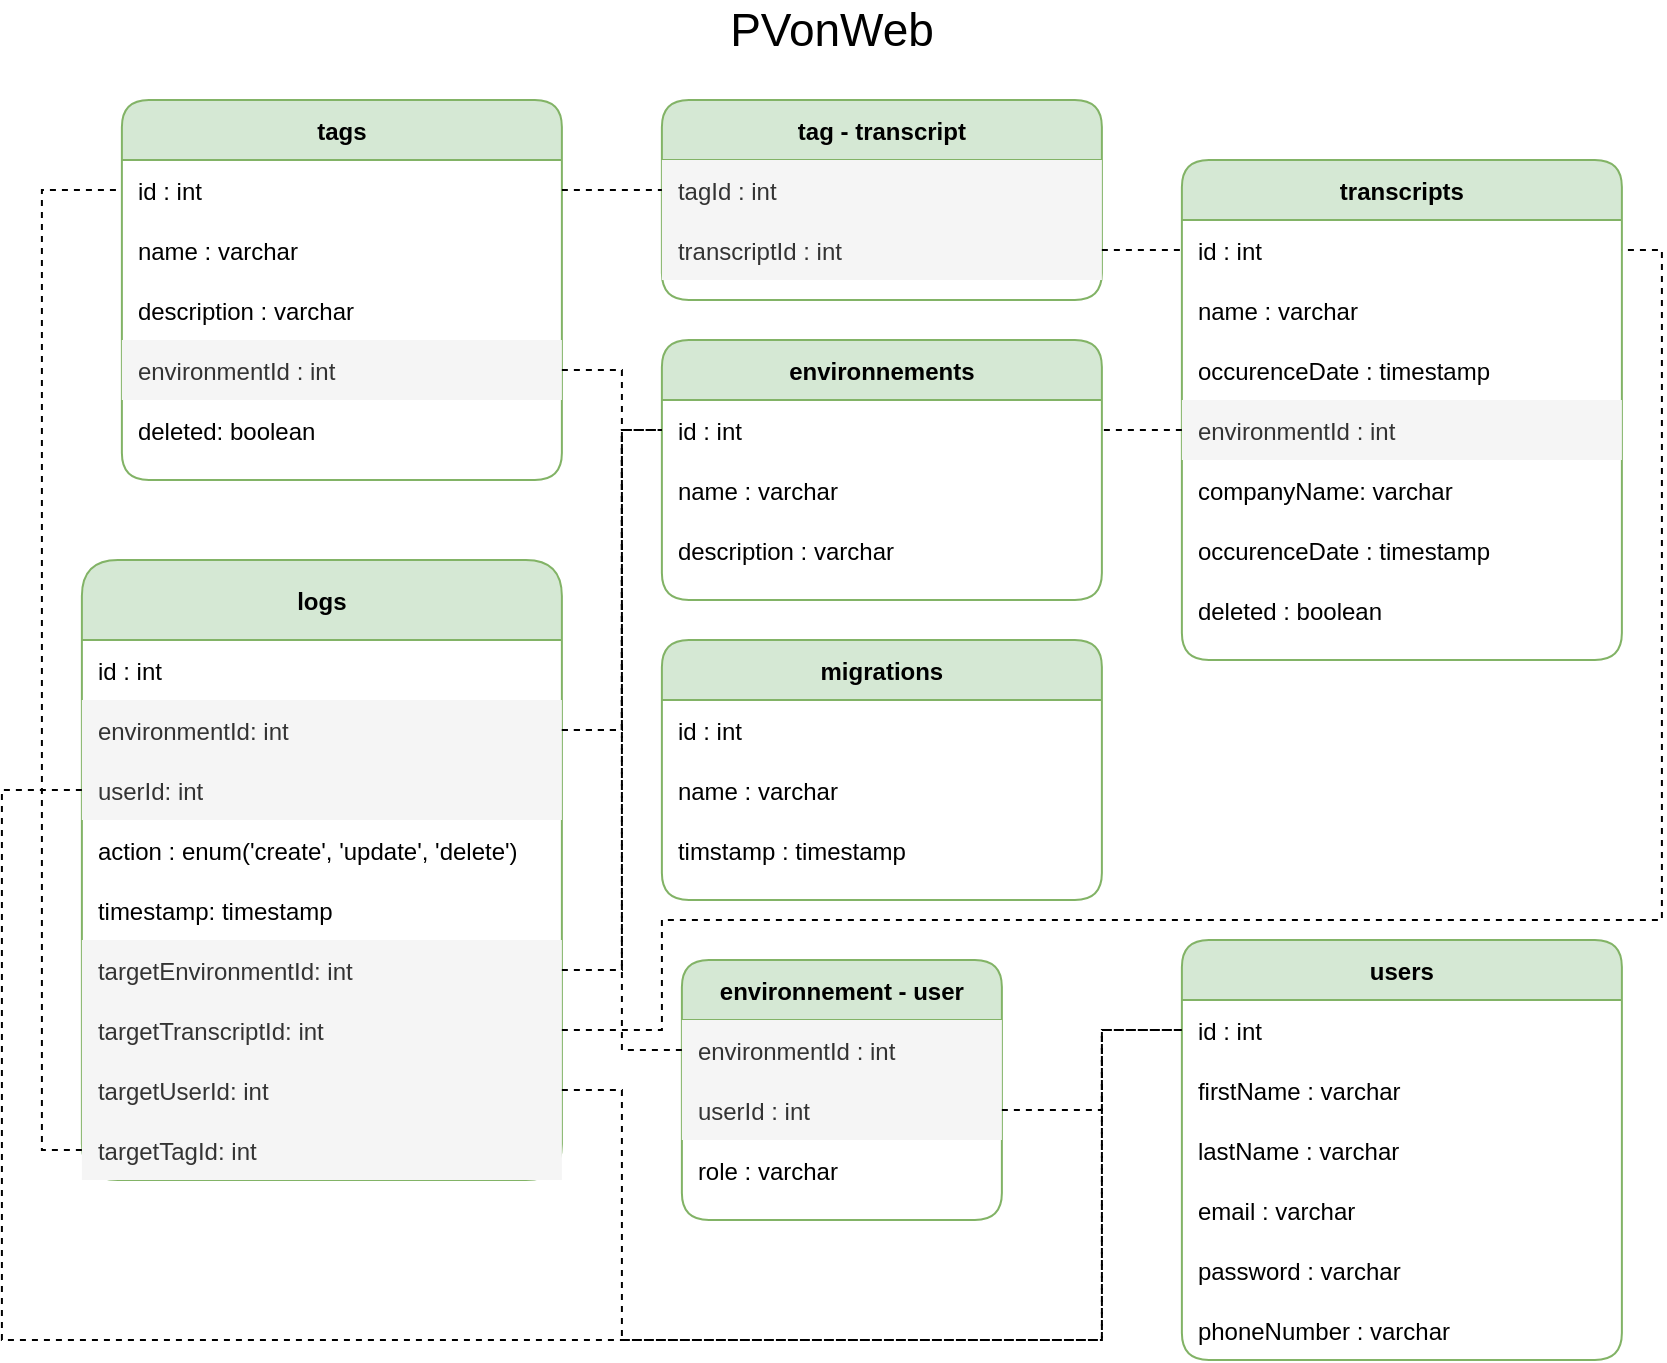 <mxfile version="21.1.8" type="device">
  <diagram id="R2lEEEUBdFMjLlhIrx00" name="Page-1">
    <mxGraphModel dx="1687" dy="934" grid="1" gridSize="10" guides="1" tooltips="1" connect="1" arrows="1" fold="1" page="1" pageScale="1" pageWidth="850" pageHeight="1100" math="0" shadow="0" extFonts="Permanent Marker^https://fonts.googleapis.com/css?family=Permanent+Marker">
      <root>
        <mxCell id="0" />
        <mxCell id="1" parent="0" />
        <mxCell id="C-vyLk0tnHw3VtMMgP7b-23" value="users" style="shape=table;startSize=30;container=1;collapsible=1;childLayout=tableLayout;fixedRows=1;rowLines=0;fontStyle=1;align=center;resizeLast=1;rounded=1;fillColor=#d5e8d4;strokeColor=#82b366;swimlaneLine=1;swimlaneFillColor=default;" parent="1" vertex="1">
          <mxGeometry x="599.94" y="480" width="220" height="210" as="geometry" />
        </mxCell>
        <mxCell id="C-vyLk0tnHw3VtMMgP7b-27" value="" style="shape=partialRectangle;collapsible=0;dropTarget=0;pointerEvents=0;fillColor=none;points=[[0,0.5],[1,0.5]];portConstraint=eastwest;top=0;left=0;right=0;bottom=0;" parent="C-vyLk0tnHw3VtMMgP7b-23" vertex="1">
          <mxGeometry y="30" width="220" height="30" as="geometry" />
        </mxCell>
        <mxCell id="C-vyLk0tnHw3VtMMgP7b-29" value="id : int" style="shape=partialRectangle;overflow=hidden;connectable=0;fillColor=none;top=0;left=0;bottom=0;right=0;align=left;spacingLeft=6;" parent="C-vyLk0tnHw3VtMMgP7b-27" vertex="1">
          <mxGeometry width="220" height="30" as="geometry">
            <mxRectangle width="220" height="30" as="alternateBounds" />
          </mxGeometry>
        </mxCell>
        <mxCell id="XOmV6FHvG9RzrbjpGp2Q-1" style="shape=partialRectangle;collapsible=0;dropTarget=0;pointerEvents=0;fillColor=none;points=[[0,0.5],[1,0.5]];portConstraint=eastwest;top=0;left=0;right=0;bottom=0;" parent="C-vyLk0tnHw3VtMMgP7b-23" vertex="1">
          <mxGeometry y="60" width="220" height="30" as="geometry" />
        </mxCell>
        <mxCell id="XOmV6FHvG9RzrbjpGp2Q-2" value="firstName : varchar" style="shape=partialRectangle;overflow=hidden;connectable=0;fillColor=none;top=0;left=0;bottom=0;right=0;align=left;spacingLeft=6;" parent="XOmV6FHvG9RzrbjpGp2Q-1" vertex="1">
          <mxGeometry width="220" height="30" as="geometry">
            <mxRectangle width="220" height="30" as="alternateBounds" />
          </mxGeometry>
        </mxCell>
        <mxCell id="XOmV6FHvG9RzrbjpGp2Q-7" style="shape=partialRectangle;collapsible=0;dropTarget=0;pointerEvents=0;fillColor=none;points=[[0,0.5],[1,0.5]];portConstraint=eastwest;top=0;left=0;right=0;bottom=0;" parent="C-vyLk0tnHw3VtMMgP7b-23" vertex="1">
          <mxGeometry y="90" width="220" height="30" as="geometry" />
        </mxCell>
        <mxCell id="XOmV6FHvG9RzrbjpGp2Q-8" value="lastName : varchar" style="shape=partialRectangle;overflow=hidden;connectable=0;fillColor=none;top=0;left=0;bottom=0;right=0;align=left;spacingLeft=6;" parent="XOmV6FHvG9RzrbjpGp2Q-7" vertex="1">
          <mxGeometry width="220" height="30" as="geometry">
            <mxRectangle width="220" height="30" as="alternateBounds" />
          </mxGeometry>
        </mxCell>
        <mxCell id="XOmV6FHvG9RzrbjpGp2Q-5" style="shape=partialRectangle;collapsible=0;dropTarget=0;pointerEvents=0;fillColor=none;points=[[0,0.5],[1,0.5]];portConstraint=eastwest;top=0;left=0;right=0;bottom=0;" parent="C-vyLk0tnHw3VtMMgP7b-23" vertex="1">
          <mxGeometry y="120" width="220" height="30" as="geometry" />
        </mxCell>
        <mxCell id="XOmV6FHvG9RzrbjpGp2Q-6" value="email : varchar" style="shape=partialRectangle;overflow=hidden;connectable=0;fillColor=none;top=0;left=0;bottom=0;right=0;align=left;spacingLeft=6;" parent="XOmV6FHvG9RzrbjpGp2Q-5" vertex="1">
          <mxGeometry width="220" height="30" as="geometry">
            <mxRectangle width="220" height="30" as="alternateBounds" />
          </mxGeometry>
        </mxCell>
        <mxCell id="XOmV6FHvG9RzrbjpGp2Q-3" style="shape=partialRectangle;collapsible=0;dropTarget=0;pointerEvents=0;fillColor=none;points=[[0,0.5],[1,0.5]];portConstraint=eastwest;top=0;left=0;right=0;bottom=0;" parent="C-vyLk0tnHw3VtMMgP7b-23" vertex="1">
          <mxGeometry y="150" width="220" height="30" as="geometry" />
        </mxCell>
        <mxCell id="XOmV6FHvG9RzrbjpGp2Q-4" value="password : varchar" style="shape=partialRectangle;overflow=hidden;connectable=0;fillColor=none;top=0;left=0;bottom=0;right=0;align=left;spacingLeft=6;" parent="XOmV6FHvG9RzrbjpGp2Q-3" vertex="1">
          <mxGeometry width="220" height="30" as="geometry">
            <mxRectangle width="220" height="30" as="alternateBounds" />
          </mxGeometry>
        </mxCell>
        <mxCell id="WS94sjK1EqQb1p9_KVSN-3" style="shape=partialRectangle;collapsible=0;dropTarget=0;pointerEvents=0;fillColor=none;points=[[0,0.5],[1,0.5]];portConstraint=eastwest;top=0;left=0;right=0;bottom=0;" parent="C-vyLk0tnHw3VtMMgP7b-23" vertex="1">
          <mxGeometry y="180" width="220" height="30" as="geometry" />
        </mxCell>
        <mxCell id="WS94sjK1EqQb1p9_KVSN-4" value="phoneNumber : varchar" style="shape=partialRectangle;overflow=hidden;connectable=0;fillColor=none;top=0;left=0;bottom=0;right=0;align=left;spacingLeft=6;" parent="WS94sjK1EqQb1p9_KVSN-3" vertex="1">
          <mxGeometry width="220" height="30" as="geometry">
            <mxRectangle width="220" height="30" as="alternateBounds" />
          </mxGeometry>
        </mxCell>
        <mxCell id="XOmV6FHvG9RzrbjpGp2Q-9" value="transcripts" style="shape=table;startSize=30;container=1;collapsible=1;childLayout=tableLayout;fixedRows=1;rowLines=0;fontStyle=1;align=center;resizeLast=1;rounded=1;fillColor=#d5e8d4;strokeColor=#82b366;swimlaneLine=1;swimlaneFillColor=default;" parent="1" vertex="1">
          <mxGeometry x="599.94" y="90" width="220" height="250" as="geometry" />
        </mxCell>
        <mxCell id="XOmV6FHvG9RzrbjpGp2Q-10" value="" style="shape=partialRectangle;collapsible=0;dropTarget=0;pointerEvents=0;fillColor=none;points=[[0,0.5],[1,0.5]];portConstraint=eastwest;top=0;left=0;right=0;bottom=0;" parent="XOmV6FHvG9RzrbjpGp2Q-9" vertex="1">
          <mxGeometry y="30" width="220" height="30" as="geometry" />
        </mxCell>
        <mxCell id="XOmV6FHvG9RzrbjpGp2Q-11" value="id : int" style="shape=partialRectangle;overflow=hidden;connectable=0;fillColor=none;top=0;left=0;bottom=0;right=0;align=left;spacingLeft=6;" parent="XOmV6FHvG9RzrbjpGp2Q-10" vertex="1">
          <mxGeometry width="220" height="30" as="geometry">
            <mxRectangle width="220" height="30" as="alternateBounds" />
          </mxGeometry>
        </mxCell>
        <mxCell id="WS94sjK1EqQb1p9_KVSN-48" style="shape=partialRectangle;collapsible=0;dropTarget=0;pointerEvents=0;fillColor=none;points=[[0,0.5],[1,0.5]];portConstraint=eastwest;top=0;left=0;right=0;bottom=0;" parent="XOmV6FHvG9RzrbjpGp2Q-9" vertex="1">
          <mxGeometry y="60" width="220" height="30" as="geometry" />
        </mxCell>
        <mxCell id="WS94sjK1EqQb1p9_KVSN-49" value="name : varchar" style="shape=partialRectangle;overflow=hidden;connectable=0;fillColor=none;top=0;left=0;bottom=0;right=0;align=left;spacingLeft=6;" parent="WS94sjK1EqQb1p9_KVSN-48" vertex="1">
          <mxGeometry width="220" height="30" as="geometry">
            <mxRectangle width="220" height="30" as="alternateBounds" />
          </mxGeometry>
        </mxCell>
        <mxCell id="XOmV6FHvG9RzrbjpGp2Q-12" style="shape=partialRectangle;collapsible=0;dropTarget=0;pointerEvents=0;fillColor=none;points=[[0,0.5],[1,0.5]];portConstraint=eastwest;top=0;left=0;right=0;bottom=0;" parent="XOmV6FHvG9RzrbjpGp2Q-9" vertex="1">
          <mxGeometry y="90" width="220" height="30" as="geometry" />
        </mxCell>
        <mxCell id="XOmV6FHvG9RzrbjpGp2Q-13" value="occurenceDate : timestamp" style="shape=partialRectangle;overflow=hidden;connectable=0;fillColor=none;top=0;left=0;bottom=0;right=0;align=left;spacingLeft=6;" parent="XOmV6FHvG9RzrbjpGp2Q-12" vertex="1">
          <mxGeometry width="220" height="30" as="geometry">
            <mxRectangle width="220" height="30" as="alternateBounds" />
          </mxGeometry>
        </mxCell>
        <mxCell id="WS94sjK1EqQb1p9_KVSN-11" style="shape=partialRectangle;collapsible=0;dropTarget=0;pointerEvents=0;fillColor=none;points=[[0,0.5],[1,0.5]];portConstraint=eastwest;top=0;left=0;right=0;bottom=0;" parent="XOmV6FHvG9RzrbjpGp2Q-9" vertex="1">
          <mxGeometry y="120" width="220" height="30" as="geometry" />
        </mxCell>
        <mxCell id="WS94sjK1EqQb1p9_KVSN-12" value="environmentId : int" style="shape=partialRectangle;overflow=hidden;connectable=0;top=0;left=0;bottom=0;right=0;align=left;spacingLeft=6;fillColor=#f5f5f5;fontColor=#333333;strokeColor=#666666;" parent="WS94sjK1EqQb1p9_KVSN-11" vertex="1">
          <mxGeometry width="220" height="30" as="geometry">
            <mxRectangle width="220" height="30" as="alternateBounds" />
          </mxGeometry>
        </mxCell>
        <mxCell id="NgjxKdtvEq8NGN9Pe4ko-8" style="shape=partialRectangle;collapsible=0;dropTarget=0;pointerEvents=0;fillColor=none;points=[[0,0.5],[1,0.5]];portConstraint=eastwest;top=0;left=0;right=0;bottom=0;" vertex="1" parent="XOmV6FHvG9RzrbjpGp2Q-9">
          <mxGeometry y="150" width="220" height="30" as="geometry" />
        </mxCell>
        <mxCell id="NgjxKdtvEq8NGN9Pe4ko-9" value="companyName: varchar" style="shape=partialRectangle;overflow=hidden;connectable=0;fillColor=none;top=0;left=0;bottom=0;right=0;align=left;spacingLeft=6;" vertex="1" parent="NgjxKdtvEq8NGN9Pe4ko-8">
          <mxGeometry width="220" height="30" as="geometry">
            <mxRectangle width="220" height="30" as="alternateBounds" />
          </mxGeometry>
        </mxCell>
        <mxCell id="WS94sjK1EqQb1p9_KVSN-19" style="shape=partialRectangle;collapsible=0;dropTarget=0;pointerEvents=0;fillColor=none;points=[[0,0.5],[1,0.5]];portConstraint=eastwest;top=0;left=0;right=0;bottom=0;" parent="XOmV6FHvG9RzrbjpGp2Q-9" vertex="1">
          <mxGeometry y="180" width="220" height="30" as="geometry" />
        </mxCell>
        <mxCell id="WS94sjK1EqQb1p9_KVSN-20" value="occurenceDate : timestamp" style="shape=partialRectangle;overflow=hidden;connectable=0;fillColor=none;top=0;left=0;bottom=0;right=0;align=left;spacingLeft=6;" parent="WS94sjK1EqQb1p9_KVSN-19" vertex="1">
          <mxGeometry width="220" height="30" as="geometry">
            <mxRectangle width="220" height="30" as="alternateBounds" />
          </mxGeometry>
        </mxCell>
        <mxCell id="WS94sjK1EqQb1p9_KVSN-21" style="shape=partialRectangle;collapsible=0;dropTarget=0;pointerEvents=0;fillColor=none;points=[[0,0.5],[1,0.5]];portConstraint=eastwest;top=0;left=0;right=0;bottom=0;" parent="XOmV6FHvG9RzrbjpGp2Q-9" vertex="1">
          <mxGeometry y="210" width="220" height="30" as="geometry" />
        </mxCell>
        <mxCell id="WS94sjK1EqQb1p9_KVSN-22" value="deleted : boolean" style="shape=partialRectangle;overflow=hidden;connectable=0;fillColor=none;top=0;left=0;bottom=0;right=0;align=left;spacingLeft=6;" parent="WS94sjK1EqQb1p9_KVSN-21" vertex="1">
          <mxGeometry width="220" height="30" as="geometry">
            <mxRectangle width="220" height="30" as="alternateBounds" />
          </mxGeometry>
        </mxCell>
        <mxCell id="XOmV6FHvG9RzrbjpGp2Q-66" style="edgeStyle=orthogonalEdgeStyle;rounded=0;orthogonalLoop=1;jettySize=auto;html=1;entryX=1;entryY=0.5;entryDx=0;entryDy=0;endArrow=none;endFill=0;dashed=1;startArrow=block;startFill=1;exitX=0;exitY=0.5;exitDx=0;exitDy=0;" parent="1" target="XOmV6FHvG9RzrbjpGp2Q-10" edge="1">
          <mxGeometry relative="1" as="geometry">
            <Array as="points">
              <mxPoint x="390" y="755" />
              <mxPoint x="390" y="480" />
              <mxPoint x="720" y="480" />
              <mxPoint x="720" y="115" />
            </Array>
          </mxGeometry>
        </mxCell>
        <mxCell id="WS94sjK1EqQb1p9_KVSN-5" style="rounded=0;orthogonalLoop=1;jettySize=auto;html=1;dashed=1;startArrow=block;startFill=1;endArrow=none;endFill=0;exitX=1;exitY=0.5;exitDx=0;exitDy=0;edgeStyle=orthogonalEdgeStyle;entryX=0;entryY=0.5;entryDx=0;entryDy=0;" parent="1" target="C-vyLk0tnHw3VtMMgP7b-27" edge="1">
          <mxGeometry relative="1" as="geometry">
            <mxPoint x="780" y="640" as="targetPoint" />
            <Array as="points">
              <mxPoint x="760" y="695" />
              <mxPoint x="760" y="485" />
            </Array>
          </mxGeometry>
        </mxCell>
        <mxCell id="XOmV6FHvG9RzrbjpGp2Q-31" value="environnements" style="shape=table;startSize=30;container=1;collapsible=1;childLayout=tableLayout;fixedRows=1;rowLines=0;fontStyle=1;align=center;resizeLast=1;rounded=1;fillColor=#d5e8d4;strokeColor=#82b366;swimlaneLine=1;swimlaneFillColor=default;" parent="1" vertex="1">
          <mxGeometry x="339.94" y="180" width="220" height="130" as="geometry" />
        </mxCell>
        <mxCell id="XOmV6FHvG9RzrbjpGp2Q-32" value="" style="shape=partialRectangle;collapsible=0;dropTarget=0;pointerEvents=0;fillColor=none;points=[[0,0.5],[1,0.5]];portConstraint=eastwest;top=0;left=0;right=0;bottom=0;" parent="XOmV6FHvG9RzrbjpGp2Q-31" vertex="1">
          <mxGeometry y="30" width="220" height="30" as="geometry" />
        </mxCell>
        <mxCell id="XOmV6FHvG9RzrbjpGp2Q-33" value="id : int" style="shape=partialRectangle;overflow=hidden;connectable=0;fillColor=none;top=0;left=0;bottom=0;right=0;align=left;spacingLeft=6;" parent="XOmV6FHvG9RzrbjpGp2Q-32" vertex="1">
          <mxGeometry width="220" height="30" as="geometry">
            <mxRectangle width="220" height="30" as="alternateBounds" />
          </mxGeometry>
        </mxCell>
        <mxCell id="WS94sjK1EqQb1p9_KVSN-24" style="shape=partialRectangle;collapsible=0;dropTarget=0;pointerEvents=0;fillColor=none;points=[[0,0.5],[1,0.5]];portConstraint=eastwest;top=0;left=0;right=0;bottom=0;" parent="XOmV6FHvG9RzrbjpGp2Q-31" vertex="1">
          <mxGeometry y="60" width="220" height="30" as="geometry" />
        </mxCell>
        <mxCell id="WS94sjK1EqQb1p9_KVSN-25" value="name : varchar" style="shape=partialRectangle;overflow=hidden;connectable=0;fillColor=none;top=0;left=0;bottom=0;right=0;align=left;spacingLeft=6;" parent="WS94sjK1EqQb1p9_KVSN-24" vertex="1">
          <mxGeometry width="220" height="30" as="geometry">
            <mxRectangle width="220" height="30" as="alternateBounds" />
          </mxGeometry>
        </mxCell>
        <mxCell id="WS94sjK1EqQb1p9_KVSN-38" style="shape=partialRectangle;collapsible=0;dropTarget=0;pointerEvents=0;fillColor=none;points=[[0,0.5],[1,0.5]];portConstraint=eastwest;top=0;left=0;right=0;bottom=0;" parent="XOmV6FHvG9RzrbjpGp2Q-31" vertex="1">
          <mxGeometry y="90" width="220" height="30" as="geometry" />
        </mxCell>
        <mxCell id="WS94sjK1EqQb1p9_KVSN-39" value="description : varchar" style="shape=partialRectangle;overflow=hidden;connectable=0;fillColor=none;top=0;left=0;bottom=0;right=0;align=left;spacingLeft=6;" parent="WS94sjK1EqQb1p9_KVSN-38" vertex="1">
          <mxGeometry width="220" height="30" as="geometry">
            <mxRectangle width="220" height="30" as="alternateBounds" />
          </mxGeometry>
        </mxCell>
        <mxCell id="WS94sjK1EqQb1p9_KVSN-16" value="&lt;div&gt;&lt;font style=&quot;font-size: 23px;&quot;&gt;PVonWeb&lt;/font&gt;&lt;/div&gt;" style="text;html=1;strokeColor=none;fillColor=none;align=center;verticalAlign=middle;whiteSpace=wrap;rounded=0;" parent="1" vertex="1">
          <mxGeometry x="394.94" y="10" width="60" height="30" as="geometry" />
        </mxCell>
        <mxCell id="ZG2WCgY98QADGsXBixCX-1" value="logs" style="shape=table;startSize=40;container=1;collapsible=1;childLayout=tableLayout;fixedRows=1;rowLines=0;fontStyle=1;align=center;resizeLast=1;rounded=1;fillColor=#d5e8d4;strokeColor=#82b366;swimlaneLine=1;swimlaneFillColor=default;" parent="1" vertex="1">
          <mxGeometry x="49.94" y="290" width="240" height="310" as="geometry" />
        </mxCell>
        <mxCell id="ZG2WCgY98QADGsXBixCX-2" value="" style="shape=partialRectangle;collapsible=0;dropTarget=0;pointerEvents=0;fillColor=none;points=[[0,0.5],[1,0.5]];portConstraint=eastwest;top=0;left=0;right=0;bottom=0;" parent="ZG2WCgY98QADGsXBixCX-1" vertex="1">
          <mxGeometry y="40" width="240" height="30" as="geometry" />
        </mxCell>
        <mxCell id="ZG2WCgY98QADGsXBixCX-3" value="id : int" style="shape=partialRectangle;overflow=hidden;connectable=0;fillColor=none;top=0;left=0;bottom=0;right=0;align=left;spacingLeft=6;" parent="ZG2WCgY98QADGsXBixCX-2" vertex="1">
          <mxGeometry width="240" height="30" as="geometry">
            <mxRectangle width="240" height="30" as="alternateBounds" />
          </mxGeometry>
        </mxCell>
        <mxCell id="AtBy07pKtBP1QmbtxYR5-21" style="shape=partialRectangle;collapsible=0;dropTarget=0;pointerEvents=0;fillColor=none;points=[[0,0.5],[1,0.5]];portConstraint=eastwest;top=0;left=0;right=0;bottom=0;" parent="ZG2WCgY98QADGsXBixCX-1" vertex="1">
          <mxGeometry y="70" width="240" height="30" as="geometry" />
        </mxCell>
        <mxCell id="AtBy07pKtBP1QmbtxYR5-22" value="environmentId: int" style="shape=partialRectangle;overflow=hidden;connectable=0;fillColor=#f5f5f5;top=0;left=0;bottom=0;right=0;align=left;spacingLeft=6;fontColor=#333333;strokeColor=#666666;" parent="AtBy07pKtBP1QmbtxYR5-21" vertex="1">
          <mxGeometry width="240" height="30" as="geometry">
            <mxRectangle width="240" height="30" as="alternateBounds" />
          </mxGeometry>
        </mxCell>
        <mxCell id="ZG2WCgY98QADGsXBixCX-6" style="shape=partialRectangle;collapsible=0;dropTarget=0;pointerEvents=0;fillColor=none;points=[[0,0.5],[1,0.5]];portConstraint=eastwest;top=0;left=0;right=0;bottom=0;" parent="ZG2WCgY98QADGsXBixCX-1" vertex="1">
          <mxGeometry y="100" width="240" height="30" as="geometry" />
        </mxCell>
        <mxCell id="ZG2WCgY98QADGsXBixCX-7" value="userId: int" style="shape=partialRectangle;overflow=hidden;connectable=0;fillColor=#f5f5f5;top=0;left=0;bottom=0;right=0;align=left;spacingLeft=6;fontColor=#333333;strokeColor=#666666;" parent="ZG2WCgY98QADGsXBixCX-6" vertex="1">
          <mxGeometry width="240" height="30" as="geometry">
            <mxRectangle width="240" height="30" as="alternateBounds" />
          </mxGeometry>
        </mxCell>
        <mxCell id="ZG2WCgY98QADGsXBixCX-4" style="shape=partialRectangle;collapsible=0;dropTarget=0;pointerEvents=0;fillColor=none;points=[[0,0.5],[1,0.5]];portConstraint=eastwest;top=0;left=0;right=0;bottom=0;" parent="ZG2WCgY98QADGsXBixCX-1" vertex="1">
          <mxGeometry y="130" width="240" height="30" as="geometry" />
        </mxCell>
        <mxCell id="ZG2WCgY98QADGsXBixCX-5" value="action : enum(&#39;create&#39;, &#39;update&#39;, &#39;delete&#39;)" style="shape=partialRectangle;overflow=hidden;connectable=0;fillColor=none;top=0;left=0;bottom=0;right=0;align=left;spacingLeft=6;" parent="ZG2WCgY98QADGsXBixCX-4" vertex="1">
          <mxGeometry width="240" height="30" as="geometry">
            <mxRectangle width="240" height="30" as="alternateBounds" />
          </mxGeometry>
        </mxCell>
        <mxCell id="ZG2WCgY98QADGsXBixCX-28" style="shape=partialRectangle;collapsible=0;dropTarget=0;pointerEvents=0;fillColor=none;points=[[0,0.5],[1,0.5]];portConstraint=eastwest;top=0;left=0;right=0;bottom=0;" parent="ZG2WCgY98QADGsXBixCX-1" vertex="1">
          <mxGeometry y="160" width="240" height="30" as="geometry" />
        </mxCell>
        <mxCell id="ZG2WCgY98QADGsXBixCX-29" value="timestamp: timestamp" style="shape=partialRectangle;overflow=hidden;connectable=0;fillColor=none;top=0;left=0;bottom=0;right=0;align=left;spacingLeft=6;" parent="ZG2WCgY98QADGsXBixCX-28" vertex="1">
          <mxGeometry width="240" height="30" as="geometry">
            <mxRectangle width="240" height="30" as="alternateBounds" />
          </mxGeometry>
        </mxCell>
        <mxCell id="-ggtBQ1dRWR95-5K9rOF-1" style="shape=partialRectangle;collapsible=0;dropTarget=0;pointerEvents=0;fillColor=none;points=[[0,0.5],[1,0.5]];portConstraint=eastwest;top=0;left=0;right=0;bottom=0;" parent="ZG2WCgY98QADGsXBixCX-1" vertex="1">
          <mxGeometry y="190" width="240" height="30" as="geometry" />
        </mxCell>
        <mxCell id="-ggtBQ1dRWR95-5K9rOF-2" value="targetEnvironmentId: int" style="shape=partialRectangle;overflow=hidden;connectable=0;fillColor=#f5f5f5;top=0;left=0;bottom=0;right=0;align=left;spacingLeft=6;fontColor=#333333;strokeColor=#666666;" parent="-ggtBQ1dRWR95-5K9rOF-1" vertex="1">
          <mxGeometry width="240" height="30" as="geometry">
            <mxRectangle width="240" height="30" as="alternateBounds" />
          </mxGeometry>
        </mxCell>
        <mxCell id="-ggtBQ1dRWR95-5K9rOF-3" style="shape=partialRectangle;collapsible=0;dropTarget=0;pointerEvents=0;fillColor=none;points=[[0,0.5],[1,0.5]];portConstraint=eastwest;top=0;left=0;right=0;bottom=0;" parent="ZG2WCgY98QADGsXBixCX-1" vertex="1">
          <mxGeometry y="220" width="240" height="30" as="geometry" />
        </mxCell>
        <mxCell id="-ggtBQ1dRWR95-5K9rOF-4" value="targetTranscriptId: int" style="shape=partialRectangle;overflow=hidden;connectable=0;fillColor=#f5f5f5;top=0;left=0;bottom=0;right=0;align=left;spacingLeft=6;fontColor=#333333;strokeColor=#666666;" parent="-ggtBQ1dRWR95-5K9rOF-3" vertex="1">
          <mxGeometry width="240" height="30" as="geometry">
            <mxRectangle width="240" height="30" as="alternateBounds" />
          </mxGeometry>
        </mxCell>
        <mxCell id="-ggtBQ1dRWR95-5K9rOF-5" style="shape=partialRectangle;collapsible=0;dropTarget=0;pointerEvents=0;fillColor=none;points=[[0,0.5],[1,0.5]];portConstraint=eastwest;top=0;left=0;right=0;bottom=0;" parent="ZG2WCgY98QADGsXBixCX-1" vertex="1">
          <mxGeometry y="250" width="240" height="30" as="geometry" />
        </mxCell>
        <mxCell id="-ggtBQ1dRWR95-5K9rOF-6" value="targetUserId: int" style="shape=partialRectangle;overflow=hidden;connectable=0;fillColor=#f5f5f5;top=0;left=0;bottom=0;right=0;align=left;spacingLeft=6;fontColor=#333333;strokeColor=#666666;" parent="-ggtBQ1dRWR95-5K9rOF-5" vertex="1">
          <mxGeometry width="240" height="30" as="geometry">
            <mxRectangle width="240" height="30" as="alternateBounds" />
          </mxGeometry>
        </mxCell>
        <mxCell id="NgjxKdtvEq8NGN9Pe4ko-1" style="shape=partialRectangle;collapsible=0;dropTarget=0;pointerEvents=0;fillColor=none;points=[[0,0.5],[1,0.5]];portConstraint=eastwest;top=0;left=0;right=0;bottom=0;" vertex="1" parent="ZG2WCgY98QADGsXBixCX-1">
          <mxGeometry y="280" width="240" height="30" as="geometry" />
        </mxCell>
        <mxCell id="NgjxKdtvEq8NGN9Pe4ko-2" value="targetTagId: int" style="shape=partialRectangle;overflow=hidden;connectable=0;fillColor=#f5f5f5;top=0;left=0;bottom=0;right=0;align=left;spacingLeft=6;fontColor=#333333;strokeColor=#666666;" vertex="1" parent="NgjxKdtvEq8NGN9Pe4ko-1">
          <mxGeometry width="240" height="30" as="geometry">
            <mxRectangle width="240" height="30" as="alternateBounds" />
          </mxGeometry>
        </mxCell>
        <mxCell id="-ggtBQ1dRWR95-5K9rOF-10" value="environnement - user" style="shape=table;startSize=30;container=1;collapsible=1;childLayout=tableLayout;fixedRows=1;rowLines=0;fontStyle=1;align=center;resizeLast=1;rounded=1;fillColor=#d5e8d4;strokeColor=#82b366;swimlaneLine=1;swimlaneFillColor=default;" parent="1" vertex="1">
          <mxGeometry x="349.94" y="490" width="160" height="130" as="geometry" />
        </mxCell>
        <mxCell id="-ggtBQ1dRWR95-5K9rOF-11" value="" style="shape=partialRectangle;collapsible=0;dropTarget=0;pointerEvents=0;fillColor=none;points=[[0,0.5],[1,0.5]];portConstraint=eastwest;top=0;left=0;right=0;bottom=0;" parent="-ggtBQ1dRWR95-5K9rOF-10" vertex="1">
          <mxGeometry y="30" width="160" height="30" as="geometry" />
        </mxCell>
        <mxCell id="-ggtBQ1dRWR95-5K9rOF-12" value="environmentId : int" style="shape=partialRectangle;overflow=hidden;connectable=0;fillColor=#f5f5f5;top=0;left=0;bottom=0;right=0;align=left;spacingLeft=6;fontColor=#333333;strokeColor=#666666;" parent="-ggtBQ1dRWR95-5K9rOF-11" vertex="1">
          <mxGeometry width="160" height="30" as="geometry">
            <mxRectangle width="160" height="30" as="alternateBounds" />
          </mxGeometry>
        </mxCell>
        <mxCell id="-ggtBQ1dRWR95-5K9rOF-13" style="shape=partialRectangle;collapsible=0;dropTarget=0;pointerEvents=0;fillColor=none;points=[[0,0.5],[1,0.5]];portConstraint=eastwest;top=0;left=0;right=0;bottom=0;" parent="-ggtBQ1dRWR95-5K9rOF-10" vertex="1">
          <mxGeometry y="60" width="160" height="30" as="geometry" />
        </mxCell>
        <mxCell id="-ggtBQ1dRWR95-5K9rOF-14" value="userId : int" style="shape=partialRectangle;overflow=hidden;connectable=0;fillColor=#f5f5f5;top=0;left=0;bottom=0;right=0;align=left;spacingLeft=6;fontColor=#333333;strokeColor=#666666;" parent="-ggtBQ1dRWR95-5K9rOF-13" vertex="1">
          <mxGeometry width="160" height="30" as="geometry">
            <mxRectangle width="160" height="30" as="alternateBounds" />
          </mxGeometry>
        </mxCell>
        <mxCell id="-ggtBQ1dRWR95-5K9rOF-25" style="shape=partialRectangle;collapsible=0;dropTarget=0;pointerEvents=0;fillColor=none;points=[[0,0.5],[1,0.5]];portConstraint=eastwest;top=0;left=0;right=0;bottom=0;" parent="-ggtBQ1dRWR95-5K9rOF-10" vertex="1">
          <mxGeometry y="90" width="160" height="30" as="geometry" />
        </mxCell>
        <mxCell id="-ggtBQ1dRWR95-5K9rOF-26" value="role : varchar" style="shape=partialRectangle;overflow=hidden;connectable=0;fillColor=none;top=0;left=0;bottom=0;right=0;align=left;spacingLeft=6;" parent="-ggtBQ1dRWR95-5K9rOF-25" vertex="1">
          <mxGeometry width="160" height="30" as="geometry">
            <mxRectangle width="160" height="30" as="alternateBounds" />
          </mxGeometry>
        </mxCell>
        <mxCell id="-ggtBQ1dRWR95-5K9rOF-27" value="migrations" style="shape=table;startSize=30;container=1;collapsible=1;childLayout=tableLayout;fixedRows=1;rowLines=0;fontStyle=1;align=center;resizeLast=1;rounded=1;fillColor=#d5e8d4;strokeColor=#82b366;swimlaneLine=1;swimlaneFillColor=default;" parent="1" vertex="1">
          <mxGeometry x="339.94" y="330" width="220" height="130" as="geometry" />
        </mxCell>
        <mxCell id="-ggtBQ1dRWR95-5K9rOF-28" value="" style="shape=partialRectangle;collapsible=0;dropTarget=0;pointerEvents=0;fillColor=none;points=[[0,0.5],[1,0.5]];portConstraint=eastwest;top=0;left=0;right=0;bottom=0;" parent="-ggtBQ1dRWR95-5K9rOF-27" vertex="1">
          <mxGeometry y="30" width="220" height="30" as="geometry" />
        </mxCell>
        <mxCell id="-ggtBQ1dRWR95-5K9rOF-29" value="id : int" style="shape=partialRectangle;overflow=hidden;connectable=0;fillColor=none;top=0;left=0;bottom=0;right=0;align=left;spacingLeft=6;" parent="-ggtBQ1dRWR95-5K9rOF-28" vertex="1">
          <mxGeometry width="220" height="30" as="geometry">
            <mxRectangle width="220" height="30" as="alternateBounds" />
          </mxGeometry>
        </mxCell>
        <mxCell id="-ggtBQ1dRWR95-5K9rOF-30" style="shape=partialRectangle;collapsible=0;dropTarget=0;pointerEvents=0;fillColor=none;points=[[0,0.5],[1,0.5]];portConstraint=eastwest;top=0;left=0;right=0;bottom=0;" parent="-ggtBQ1dRWR95-5K9rOF-27" vertex="1">
          <mxGeometry y="60" width="220" height="30" as="geometry" />
        </mxCell>
        <mxCell id="-ggtBQ1dRWR95-5K9rOF-31" value="name : varchar" style="shape=partialRectangle;overflow=hidden;connectable=0;fillColor=none;top=0;left=0;bottom=0;right=0;align=left;spacingLeft=6;" parent="-ggtBQ1dRWR95-5K9rOF-30" vertex="1">
          <mxGeometry width="220" height="30" as="geometry">
            <mxRectangle width="220" height="30" as="alternateBounds" />
          </mxGeometry>
        </mxCell>
        <mxCell id="-ggtBQ1dRWR95-5K9rOF-32" style="shape=partialRectangle;collapsible=0;dropTarget=0;pointerEvents=0;fillColor=none;points=[[0,0.5],[1,0.5]];portConstraint=eastwest;top=0;left=0;right=0;bottom=0;" parent="-ggtBQ1dRWR95-5K9rOF-27" vertex="1">
          <mxGeometry y="90" width="220" height="30" as="geometry" />
        </mxCell>
        <mxCell id="-ggtBQ1dRWR95-5K9rOF-33" value="timstamp : timestamp" style="shape=partialRectangle;overflow=hidden;connectable=0;fillColor=none;top=0;left=0;bottom=0;right=0;align=left;spacingLeft=6;" parent="-ggtBQ1dRWR95-5K9rOF-32" vertex="1">
          <mxGeometry width="220" height="30" as="geometry">
            <mxRectangle width="220" height="30" as="alternateBounds" />
          </mxGeometry>
        </mxCell>
        <mxCell id="-ggtBQ1dRWR95-5K9rOF-42" style="edgeStyle=orthogonalEdgeStyle;rounded=0;orthogonalLoop=1;jettySize=auto;html=1;dashed=1;endArrow=none;endFill=0;" parent="1" source="WS94sjK1EqQb1p9_KVSN-11" target="XOmV6FHvG9RzrbjpGp2Q-32" edge="1">
          <mxGeometry relative="1" as="geometry" />
        </mxCell>
        <mxCell id="BHudmAXcRPZ-4kMaB8vt-1" value="tags" style="shape=table;startSize=30;container=1;collapsible=1;childLayout=tableLayout;fixedRows=1;rowLines=0;fontStyle=1;align=center;resizeLast=1;rounded=1;fillColor=#d5e8d4;strokeColor=#82b366;swimlaneLine=1;swimlaneFillColor=default;" parent="1" vertex="1">
          <mxGeometry x="69.94" y="60" width="220" height="190" as="geometry" />
        </mxCell>
        <mxCell id="BHudmAXcRPZ-4kMaB8vt-2" value="" style="shape=partialRectangle;collapsible=0;dropTarget=0;pointerEvents=0;fillColor=none;points=[[0,0.5],[1,0.5]];portConstraint=eastwest;top=0;left=0;right=0;bottom=0;" parent="BHudmAXcRPZ-4kMaB8vt-1" vertex="1">
          <mxGeometry y="30" width="220" height="30" as="geometry" />
        </mxCell>
        <mxCell id="BHudmAXcRPZ-4kMaB8vt-3" value="id : int" style="shape=partialRectangle;overflow=hidden;connectable=0;fillColor=none;top=0;left=0;bottom=0;right=0;align=left;spacingLeft=6;" parent="BHudmAXcRPZ-4kMaB8vt-2" vertex="1">
          <mxGeometry width="220" height="30" as="geometry">
            <mxRectangle width="220" height="30" as="alternateBounds" />
          </mxGeometry>
        </mxCell>
        <mxCell id="BHudmAXcRPZ-4kMaB8vt-4" style="shape=partialRectangle;collapsible=0;dropTarget=0;pointerEvents=0;fillColor=none;points=[[0,0.5],[1,0.5]];portConstraint=eastwest;top=0;left=0;right=0;bottom=0;" parent="BHudmAXcRPZ-4kMaB8vt-1" vertex="1">
          <mxGeometry y="60" width="220" height="30" as="geometry" />
        </mxCell>
        <mxCell id="BHudmAXcRPZ-4kMaB8vt-5" value="name : varchar" style="shape=partialRectangle;overflow=hidden;connectable=0;fillColor=none;top=0;left=0;bottom=0;right=0;align=left;spacingLeft=6;" parent="BHudmAXcRPZ-4kMaB8vt-4" vertex="1">
          <mxGeometry width="220" height="30" as="geometry">
            <mxRectangle width="220" height="30" as="alternateBounds" />
          </mxGeometry>
        </mxCell>
        <mxCell id="BHudmAXcRPZ-4kMaB8vt-6" style="shape=partialRectangle;collapsible=0;dropTarget=0;pointerEvents=0;fillColor=none;points=[[0,0.5],[1,0.5]];portConstraint=eastwest;top=0;left=0;right=0;bottom=0;" parent="BHudmAXcRPZ-4kMaB8vt-1" vertex="1">
          <mxGeometry y="90" width="220" height="30" as="geometry" />
        </mxCell>
        <mxCell id="BHudmAXcRPZ-4kMaB8vt-7" value="description : varchar" style="shape=partialRectangle;overflow=hidden;connectable=0;fillColor=none;top=0;left=0;bottom=0;right=0;align=left;spacingLeft=6;" parent="BHudmAXcRPZ-4kMaB8vt-6" vertex="1">
          <mxGeometry width="220" height="30" as="geometry">
            <mxRectangle width="220" height="30" as="alternateBounds" />
          </mxGeometry>
        </mxCell>
        <mxCell id="BHudmAXcRPZ-4kMaB8vt-14" style="shape=partialRectangle;collapsible=0;dropTarget=0;pointerEvents=0;fillColor=none;points=[[0,0.5],[1,0.5]];portConstraint=eastwest;top=0;left=0;right=0;bottom=0;" parent="BHudmAXcRPZ-4kMaB8vt-1" vertex="1">
          <mxGeometry y="120" width="220" height="30" as="geometry" />
        </mxCell>
        <mxCell id="BHudmAXcRPZ-4kMaB8vt-15" value="environmentId : int" style="shape=partialRectangle;overflow=hidden;connectable=0;fillColor=#f5f5f5;top=0;left=0;bottom=0;right=0;align=left;spacingLeft=6;fontColor=#333333;strokeColor=#666666;" parent="BHudmAXcRPZ-4kMaB8vt-14" vertex="1">
          <mxGeometry width="220" height="30" as="geometry">
            <mxRectangle width="220" height="30" as="alternateBounds" />
          </mxGeometry>
        </mxCell>
        <mxCell id="NgjxKdtvEq8NGN9Pe4ko-4" style="shape=partialRectangle;collapsible=0;dropTarget=0;pointerEvents=0;fillColor=none;points=[[0,0.5],[1,0.5]];portConstraint=eastwest;top=0;left=0;right=0;bottom=0;" vertex="1" parent="BHudmAXcRPZ-4kMaB8vt-1">
          <mxGeometry y="150" width="220" height="30" as="geometry" />
        </mxCell>
        <mxCell id="NgjxKdtvEq8NGN9Pe4ko-5" value="deleted: boolean" style="shape=partialRectangle;overflow=hidden;connectable=0;fillColor=none;top=0;left=0;bottom=0;right=0;align=left;spacingLeft=6;" vertex="1" parent="NgjxKdtvEq8NGN9Pe4ko-4">
          <mxGeometry width="220" height="30" as="geometry">
            <mxRectangle width="220" height="30" as="alternateBounds" />
          </mxGeometry>
        </mxCell>
        <mxCell id="BHudmAXcRPZ-4kMaB8vt-17" value="tag - transcript" style="shape=table;startSize=30;container=1;collapsible=1;childLayout=tableLayout;fixedRows=1;rowLines=0;fontStyle=1;align=center;resizeLast=1;rounded=1;fillColor=#d5e8d4;strokeColor=#82b366;swimlaneLine=1;swimlaneFillColor=default;" parent="1" vertex="1">
          <mxGeometry x="339.94" y="60" width="220" height="100" as="geometry" />
        </mxCell>
        <mxCell id="BHudmAXcRPZ-4kMaB8vt-18" value="" style="shape=partialRectangle;collapsible=0;dropTarget=0;pointerEvents=0;fillColor=none;points=[[0,0.5],[1,0.5]];portConstraint=eastwest;top=0;left=0;right=0;bottom=0;" parent="BHudmAXcRPZ-4kMaB8vt-17" vertex="1">
          <mxGeometry y="30" width="220" height="30" as="geometry" />
        </mxCell>
        <mxCell id="BHudmAXcRPZ-4kMaB8vt-19" value="tagId : int" style="shape=partialRectangle;overflow=hidden;connectable=0;fillColor=#f5f5f5;top=0;left=0;bottom=0;right=0;align=left;spacingLeft=6;fontColor=#333333;strokeColor=#666666;" parent="BHudmAXcRPZ-4kMaB8vt-18" vertex="1">
          <mxGeometry width="220" height="30" as="geometry">
            <mxRectangle width="220" height="30" as="alternateBounds" />
          </mxGeometry>
        </mxCell>
        <mxCell id="BHudmAXcRPZ-4kMaB8vt-20" style="shape=partialRectangle;collapsible=0;dropTarget=0;pointerEvents=0;fillColor=none;points=[[0,0.5],[1,0.5]];portConstraint=eastwest;top=0;left=0;right=0;bottom=0;" parent="BHudmAXcRPZ-4kMaB8vt-17" vertex="1">
          <mxGeometry y="60" width="220" height="30" as="geometry" />
        </mxCell>
        <mxCell id="BHudmAXcRPZ-4kMaB8vt-21" value="transcriptId : int" style="shape=partialRectangle;overflow=hidden;connectable=0;fillColor=#f5f5f5;top=0;left=0;bottom=0;right=0;align=left;spacingLeft=6;fontColor=#333333;strokeColor=#666666;" parent="BHudmAXcRPZ-4kMaB8vt-20" vertex="1">
          <mxGeometry width="220" height="30" as="geometry">
            <mxRectangle width="220" height="30" as="alternateBounds" />
          </mxGeometry>
        </mxCell>
        <mxCell id="BHudmAXcRPZ-4kMaB8vt-28" style="edgeStyle=orthogonalEdgeStyle;rounded=0;orthogonalLoop=1;jettySize=auto;html=1;dashed=1;endArrow=none;endFill=0;" parent="1" source="BHudmAXcRPZ-4kMaB8vt-2" target="BHudmAXcRPZ-4kMaB8vt-18" edge="1">
          <mxGeometry relative="1" as="geometry" />
        </mxCell>
        <mxCell id="BHudmAXcRPZ-4kMaB8vt-29" style="edgeStyle=orthogonalEdgeStyle;rounded=0;orthogonalLoop=1;jettySize=auto;html=1;dashed=1;endArrow=none;endFill=0;" parent="1" source="BHudmAXcRPZ-4kMaB8vt-20" target="XOmV6FHvG9RzrbjpGp2Q-10" edge="1">
          <mxGeometry relative="1" as="geometry" />
        </mxCell>
        <mxCell id="BHudmAXcRPZ-4kMaB8vt-30" style="edgeStyle=orthogonalEdgeStyle;rounded=0;orthogonalLoop=1;jettySize=auto;html=1;dashed=1;endArrow=none;endFill=0;" parent="1" source="BHudmAXcRPZ-4kMaB8vt-14" target="XOmV6FHvG9RzrbjpGp2Q-32" edge="1">
          <mxGeometry relative="1" as="geometry">
            <Array as="points">
              <mxPoint x="319.94" y="195" />
              <mxPoint x="319.94" y="225" />
            </Array>
          </mxGeometry>
        </mxCell>
        <mxCell id="BHudmAXcRPZ-4kMaB8vt-31" style="edgeStyle=orthogonalEdgeStyle;rounded=0;orthogonalLoop=1;jettySize=auto;html=1;dashed=1;endArrow=none;endFill=0;" parent="1" source="AtBy07pKtBP1QmbtxYR5-21" target="XOmV6FHvG9RzrbjpGp2Q-32" edge="1">
          <mxGeometry relative="1" as="geometry">
            <Array as="points">
              <mxPoint x="319.94" y="375" />
              <mxPoint x="319.94" y="225" />
            </Array>
          </mxGeometry>
        </mxCell>
        <mxCell id="BHudmAXcRPZ-4kMaB8vt-32" style="edgeStyle=orthogonalEdgeStyle;rounded=0;orthogonalLoop=1;jettySize=auto;html=1;dashed=1;endArrow=none;endFill=0;" parent="1" source="-ggtBQ1dRWR95-5K9rOF-11" target="XOmV6FHvG9RzrbjpGp2Q-32" edge="1">
          <mxGeometry relative="1" as="geometry">
            <Array as="points">
              <mxPoint x="319.94" y="535" />
              <mxPoint x="319.94" y="225" />
            </Array>
          </mxGeometry>
        </mxCell>
        <mxCell id="BHudmAXcRPZ-4kMaB8vt-33" style="edgeStyle=orthogonalEdgeStyle;rounded=0;orthogonalLoop=1;jettySize=auto;html=1;dashed=1;endArrow=none;endFill=0;" parent="1" source="-ggtBQ1dRWR95-5K9rOF-13" target="C-vyLk0tnHw3VtMMgP7b-27" edge="1">
          <mxGeometry relative="1" as="geometry">
            <Array as="points">
              <mxPoint x="559.94" y="565" />
              <mxPoint x="559.94" y="525" />
            </Array>
          </mxGeometry>
        </mxCell>
        <mxCell id="BHudmAXcRPZ-4kMaB8vt-34" style="edgeStyle=orthogonalEdgeStyle;rounded=0;orthogonalLoop=1;jettySize=auto;html=1;dashed=1;endArrow=none;endFill=0;" parent="1" source="ZG2WCgY98QADGsXBixCX-6" target="C-vyLk0tnHw3VtMMgP7b-27" edge="1">
          <mxGeometry relative="1" as="geometry">
            <Array as="points">
              <mxPoint x="9.94" y="405" />
              <mxPoint x="9.94" y="680" />
              <mxPoint x="559.94" y="680" />
              <mxPoint x="559.94" y="525" />
            </Array>
          </mxGeometry>
        </mxCell>
        <mxCell id="NgjxKdtvEq8NGN9Pe4ko-3" style="edgeStyle=orthogonalEdgeStyle;rounded=0;orthogonalLoop=1;jettySize=auto;html=1;entryX=0;entryY=0.5;entryDx=0;entryDy=0;endArrow=none;endFill=0;dashed=1;" edge="1" parent="1" source="AtBy07pKtBP1QmbtxYR5-21" target="XOmV6FHvG9RzrbjpGp2Q-32">
          <mxGeometry relative="1" as="geometry">
            <Array as="points">
              <mxPoint x="319.94" y="375" />
              <mxPoint x="319.94" y="225" />
            </Array>
          </mxGeometry>
        </mxCell>
        <mxCell id="NgjxKdtvEq8NGN9Pe4ko-10" style="edgeStyle=orthogonalEdgeStyle;rounded=0;orthogonalLoop=1;jettySize=auto;html=1;entryX=0;entryY=0.5;entryDx=0;entryDy=0;dashed=1;endArrow=none;endFill=0;" edge="1" parent="1" source="NgjxKdtvEq8NGN9Pe4ko-1" target="BHudmAXcRPZ-4kMaB8vt-2">
          <mxGeometry relative="1" as="geometry">
            <Array as="points">
              <mxPoint x="29.94" y="585" />
              <mxPoint x="29.94" y="105" />
            </Array>
          </mxGeometry>
        </mxCell>
        <mxCell id="NgjxKdtvEq8NGN9Pe4ko-11" style="edgeStyle=orthogonalEdgeStyle;rounded=0;orthogonalLoop=1;jettySize=auto;html=1;dashed=1;endArrow=none;endFill=0;" edge="1" parent="1" source="-ggtBQ1dRWR95-5K9rOF-1" target="XOmV6FHvG9RzrbjpGp2Q-32">
          <mxGeometry relative="1" as="geometry">
            <Array as="points">
              <mxPoint x="319.94" y="495" />
              <mxPoint x="319.94" y="225" />
            </Array>
          </mxGeometry>
        </mxCell>
        <mxCell id="NgjxKdtvEq8NGN9Pe4ko-12" style="edgeStyle=orthogonalEdgeStyle;rounded=0;orthogonalLoop=1;jettySize=auto;html=1;dashed=1;endArrow=none;endFill=0;" edge="1" parent="1" source="-ggtBQ1dRWR95-5K9rOF-5" target="C-vyLk0tnHw3VtMMgP7b-27">
          <mxGeometry relative="1" as="geometry">
            <Array as="points">
              <mxPoint x="319.94" y="555" />
              <mxPoint x="319.94" y="680" />
              <mxPoint x="559.94" y="680" />
              <mxPoint x="559.94" y="525" />
            </Array>
          </mxGeometry>
        </mxCell>
        <mxCell id="NgjxKdtvEq8NGN9Pe4ko-13" style="edgeStyle=orthogonalEdgeStyle;rounded=0;orthogonalLoop=1;jettySize=auto;html=1;dashed=1;endArrow=none;endFill=0;" edge="1" parent="1" source="-ggtBQ1dRWR95-5K9rOF-3" target="XOmV6FHvG9RzrbjpGp2Q-10">
          <mxGeometry relative="1" as="geometry">
            <Array as="points">
              <mxPoint x="339.94" y="525" />
              <mxPoint x="339.94" y="470" />
              <mxPoint x="839.94" y="470" />
              <mxPoint x="839.94" y="135" />
            </Array>
          </mxGeometry>
        </mxCell>
      </root>
    </mxGraphModel>
  </diagram>
</mxfile>
